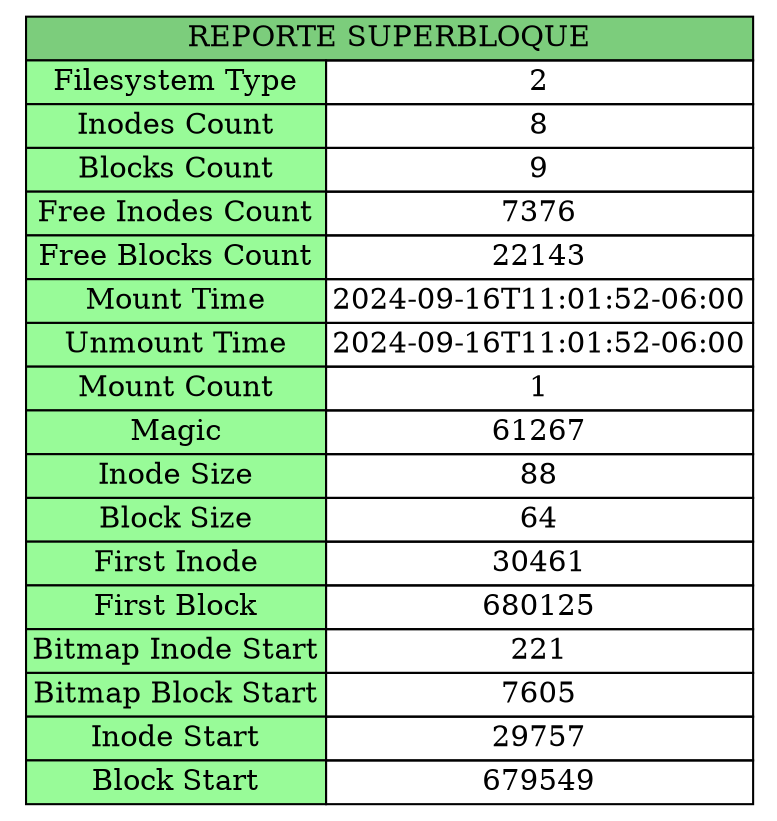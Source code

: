 digraph G {
		node [shape=plaintext]
		tabla [label=<
			<table border="0" cellborder="1" cellspacing="0">
				<tr><td colspan="2" bgcolor="palegreen3"> REPORTE SUPERBLOQUE </td></tr>
				<tr><td bgcolor ="palegreen">Filesystem Type</td><td>2</td></tr>
				<tr><td bgcolor ="palegreen">Inodes Count</td><td>8</td></tr>
				<tr><td bgcolor ="palegreen">Blocks Count</td><td>9</td></tr>
				<tr><td bgcolor ="palegreen">Free Inodes Count</td><td>7376</td></tr>
				<tr><td bgcolor ="palegreen">Free Blocks Count</td><td>22143</td></tr>
				<tr><td bgcolor ="palegreen">Mount Time</td><td>2024-09-16T11:01:52-06:00</td></tr>
				<tr><td bgcolor ="palegreen">Unmount Time</td><td>2024-09-16T11:01:52-06:00</td></tr>
				<tr><td bgcolor ="palegreen">Mount Count</td><td>1</td></tr>
				<tr><td bgcolor ="palegreen">Magic</td><td>61267</td></tr>
				<tr><td bgcolor ="palegreen">Inode Size</td><td>88</td></tr>
				<tr><td bgcolor ="palegreen">Block Size</td><td>64</td></tr>
				<tr><td bgcolor ="palegreen">First Inode</td><td>30461</td></tr>
				<tr><td bgcolor ="palegreen">First Block</td><td>680125</td></tr>
				<tr><td bgcolor ="palegreen">Bitmap Inode Start</td><td>221</td></tr>
				<tr><td bgcolor ="palegreen">Bitmap Block Start</td><td>7605</td></tr>
				<tr><td bgcolor ="palegreen">Inode Start</td><td>29757</td></tr>
				<tr><td bgcolor ="palegreen">Block Start</td><td>679549</td></tr>
			</table>
		>]}
